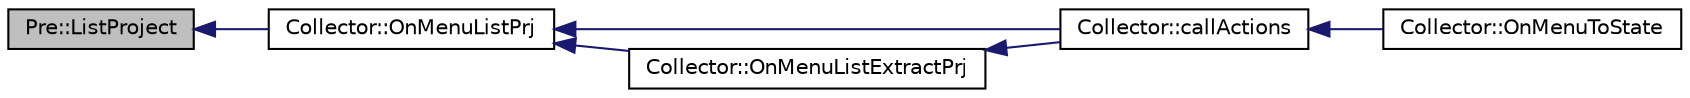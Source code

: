 digraph "Pre::ListProject"
{
  edge [fontname="Helvetica",fontsize="10",labelfontname="Helvetica",labelfontsize="10"];
  node [fontname="Helvetica",fontsize="10",shape=record];
  rankdir="LR";
  Node781 [label="Pre::ListProject",height=0.2,width=0.4,color="black", fillcolor="grey75", style="filled", fontcolor="black"];
  Node781 -> Node782 [dir="back",color="midnightblue",fontsize="10",style="solid",fontname="Helvetica"];
  Node782 [label="Collector::OnMenuListPrj",height=0.2,width=0.4,color="black", fillcolor="white", style="filled",URL="$class_collector.html#a7a52cb7e51c2bafa5ca760e2f005f427",tooltip="Places the status graph in the listing project report. "];
  Node782 -> Node783 [dir="back",color="midnightblue",fontsize="10",style="solid",fontname="Helvetica"];
  Node783 [label="Collector::callActions",height=0.2,width=0.4,color="black", fillcolor="white", style="filled",URL="$class_collector.html#a772e3452af93d18c7764aed8245af527",tooltip="Call all &#39;OnMenu...()&#39;. "];
  Node783 -> Node784 [dir="back",color="midnightblue",fontsize="10",style="solid",fontname="Helvetica"];
  Node784 [label="Collector::OnMenuToState",height=0.2,width=0.4,color="black", fillcolor="white", style="filled",URL="$class_collector.html#a4d9c1a6b570a3cf86ee6e96d3344531e",tooltip="Only one method for all events. "];
  Node782 -> Node785 [dir="back",color="midnightblue",fontsize="10",style="solid",fontname="Helvetica"];
  Node785 [label="Collector::OnMenuListExtractPrj",height=0.2,width=0.4,color="black", fillcolor="white", style="filled",URL="$class_collector.html#a24cfe1b83b040784e834277da16e0a68",tooltip="Places the status grap in the listing and extract report. "];
  Node785 -> Node783 [dir="back",color="midnightblue",fontsize="10",style="solid",fontname="Helvetica"];
}

